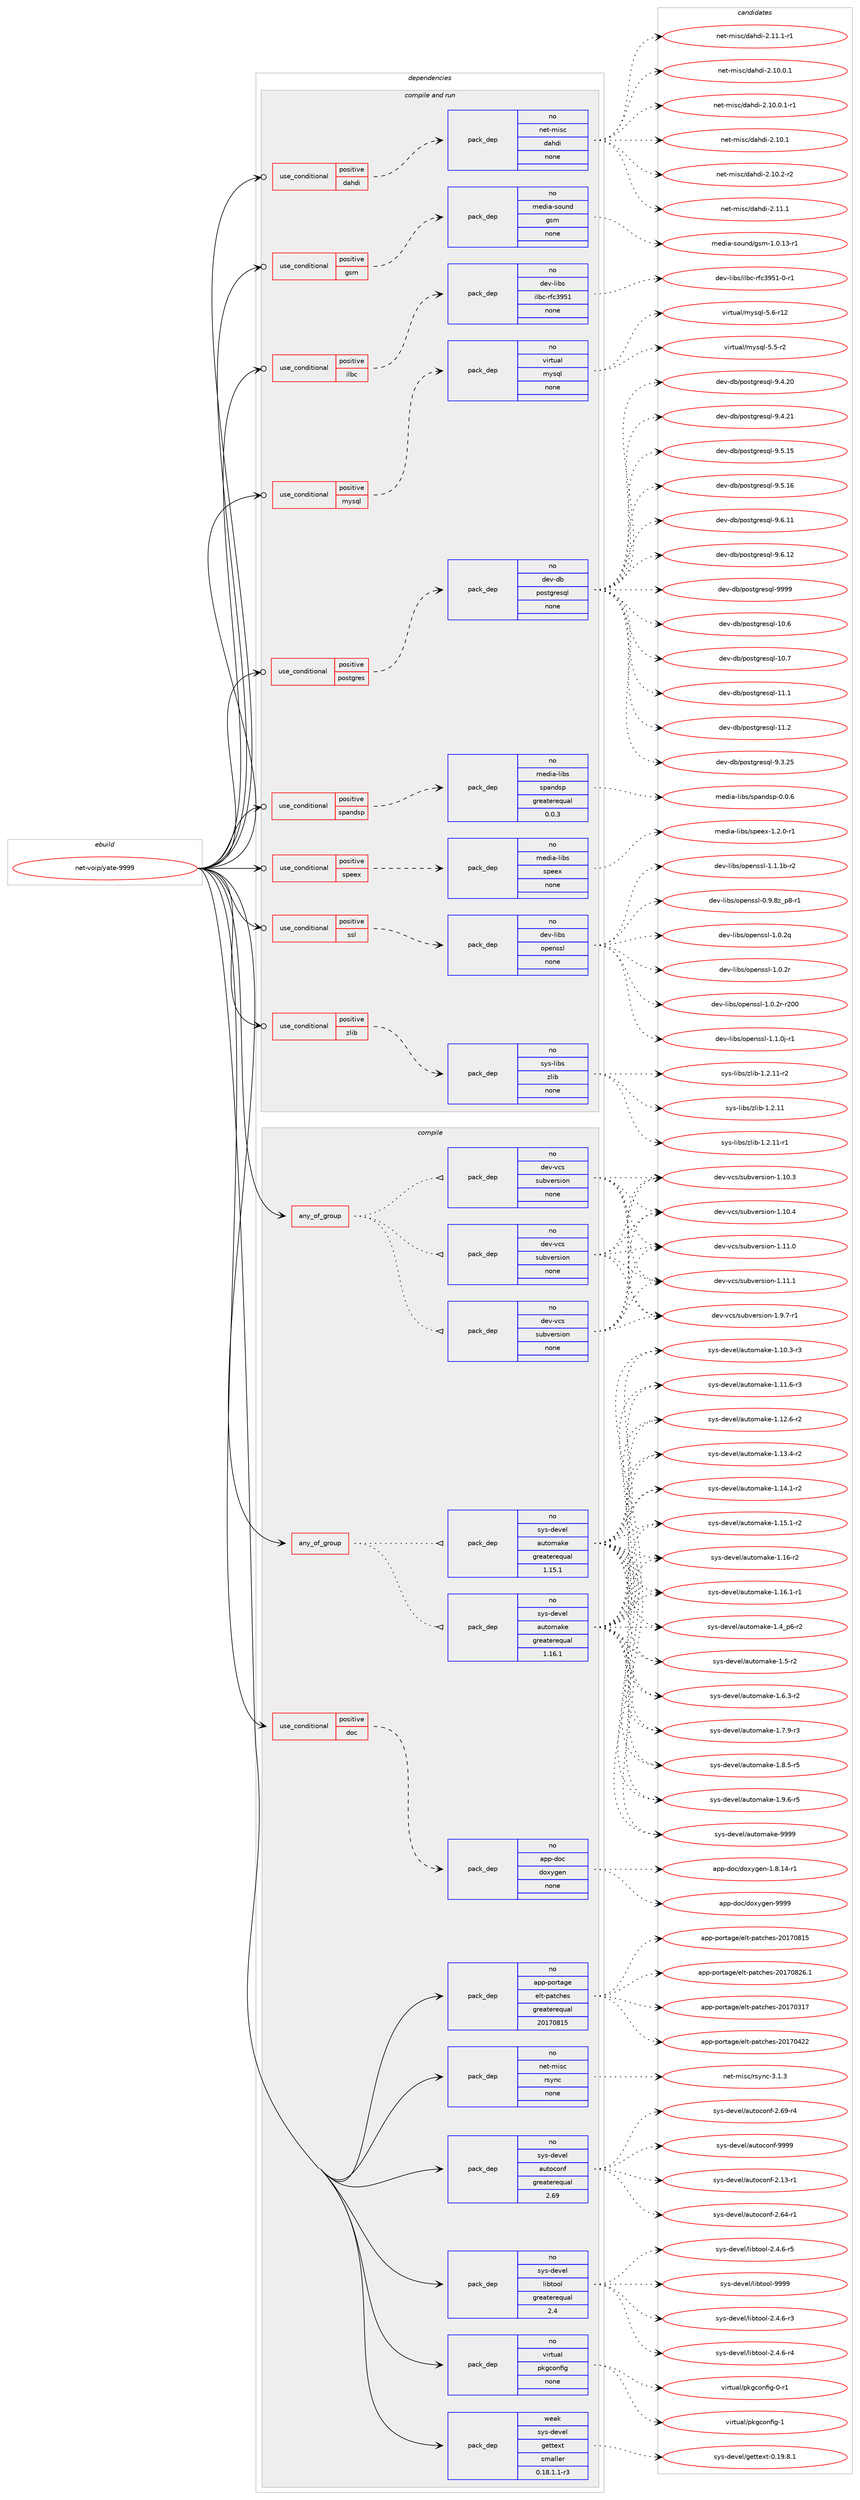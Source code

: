digraph prolog {

# *************
# Graph options
# *************

newrank=true;
concentrate=true;
compound=true;
graph [rankdir=LR,fontname=Helvetica,fontsize=10,ranksep=1.5];#, ranksep=2.5, nodesep=0.2];
edge  [arrowhead=vee];
node  [fontname=Helvetica,fontsize=10];

# **********
# The ebuild
# **********

subgraph cluster_leftcol {
color=gray;
rank=same;
label=<<i>ebuild</i>>;
id [label="net-voip/yate-9999", color=red, width=4, href="../net-voip/yate-9999.svg"];
}

# ****************
# The dependencies
# ****************

subgraph cluster_midcol {
color=gray;
label=<<i>dependencies</i>>;
subgraph cluster_compile {
fillcolor="#eeeeee";
style=filled;
label=<<i>compile</i>>;
subgraph any26627 {
dependency1678339 [label=<<TABLE BORDER="0" CELLBORDER="1" CELLSPACING="0" CELLPADDING="4"><TR><TD CELLPADDING="10">any_of_group</TD></TR></TABLE>>, shape=none, color=red];subgraph pack1200163 {
dependency1678340 [label=<<TABLE BORDER="0" CELLBORDER="1" CELLSPACING="0" CELLPADDING="4" WIDTH="220"><TR><TD ROWSPAN="6" CELLPADDING="30">pack_dep</TD></TR><TR><TD WIDTH="110">no</TD></TR><TR><TD>dev-vcs</TD></TR><TR><TD>subversion</TD></TR><TR><TD>none</TD></TR><TR><TD></TD></TR></TABLE>>, shape=none, color=blue];
}
dependency1678339:e -> dependency1678340:w [weight=20,style="dotted",arrowhead="oinv"];
subgraph pack1200164 {
dependency1678341 [label=<<TABLE BORDER="0" CELLBORDER="1" CELLSPACING="0" CELLPADDING="4" WIDTH="220"><TR><TD ROWSPAN="6" CELLPADDING="30">pack_dep</TD></TR><TR><TD WIDTH="110">no</TD></TR><TR><TD>dev-vcs</TD></TR><TR><TD>subversion</TD></TR><TR><TD>none</TD></TR><TR><TD></TD></TR></TABLE>>, shape=none, color=blue];
}
dependency1678339:e -> dependency1678341:w [weight=20,style="dotted",arrowhead="oinv"];
subgraph pack1200165 {
dependency1678342 [label=<<TABLE BORDER="0" CELLBORDER="1" CELLSPACING="0" CELLPADDING="4" WIDTH="220"><TR><TD ROWSPAN="6" CELLPADDING="30">pack_dep</TD></TR><TR><TD WIDTH="110">no</TD></TR><TR><TD>dev-vcs</TD></TR><TR><TD>subversion</TD></TR><TR><TD>none</TD></TR><TR><TD></TD></TR></TABLE>>, shape=none, color=blue];
}
dependency1678339:e -> dependency1678342:w [weight=20,style="dotted",arrowhead="oinv"];
}
id:e -> dependency1678339:w [weight=20,style="solid",arrowhead="vee"];
subgraph any26628 {
dependency1678343 [label=<<TABLE BORDER="0" CELLBORDER="1" CELLSPACING="0" CELLPADDING="4"><TR><TD CELLPADDING="10">any_of_group</TD></TR></TABLE>>, shape=none, color=red];subgraph pack1200166 {
dependency1678344 [label=<<TABLE BORDER="0" CELLBORDER="1" CELLSPACING="0" CELLPADDING="4" WIDTH="220"><TR><TD ROWSPAN="6" CELLPADDING="30">pack_dep</TD></TR><TR><TD WIDTH="110">no</TD></TR><TR><TD>sys-devel</TD></TR><TR><TD>automake</TD></TR><TR><TD>greaterequal</TD></TR><TR><TD>1.16.1</TD></TR></TABLE>>, shape=none, color=blue];
}
dependency1678343:e -> dependency1678344:w [weight=20,style="dotted",arrowhead="oinv"];
subgraph pack1200167 {
dependency1678345 [label=<<TABLE BORDER="0" CELLBORDER="1" CELLSPACING="0" CELLPADDING="4" WIDTH="220"><TR><TD ROWSPAN="6" CELLPADDING="30">pack_dep</TD></TR><TR><TD WIDTH="110">no</TD></TR><TR><TD>sys-devel</TD></TR><TR><TD>automake</TD></TR><TR><TD>greaterequal</TD></TR><TR><TD>1.15.1</TD></TR></TABLE>>, shape=none, color=blue];
}
dependency1678343:e -> dependency1678345:w [weight=20,style="dotted",arrowhead="oinv"];
}
id:e -> dependency1678343:w [weight=20,style="solid",arrowhead="vee"];
subgraph cond450710 {
dependency1678346 [label=<<TABLE BORDER="0" CELLBORDER="1" CELLSPACING="0" CELLPADDING="4"><TR><TD ROWSPAN="3" CELLPADDING="10">use_conditional</TD></TR><TR><TD>positive</TD></TR><TR><TD>doc</TD></TR></TABLE>>, shape=none, color=red];
subgraph pack1200168 {
dependency1678347 [label=<<TABLE BORDER="0" CELLBORDER="1" CELLSPACING="0" CELLPADDING="4" WIDTH="220"><TR><TD ROWSPAN="6" CELLPADDING="30">pack_dep</TD></TR><TR><TD WIDTH="110">no</TD></TR><TR><TD>app-doc</TD></TR><TR><TD>doxygen</TD></TR><TR><TD>none</TD></TR><TR><TD></TD></TR></TABLE>>, shape=none, color=blue];
}
dependency1678346:e -> dependency1678347:w [weight=20,style="dashed",arrowhead="vee"];
}
id:e -> dependency1678346:w [weight=20,style="solid",arrowhead="vee"];
subgraph pack1200169 {
dependency1678348 [label=<<TABLE BORDER="0" CELLBORDER="1" CELLSPACING="0" CELLPADDING="4" WIDTH="220"><TR><TD ROWSPAN="6" CELLPADDING="30">pack_dep</TD></TR><TR><TD WIDTH="110">no</TD></TR><TR><TD>app-portage</TD></TR><TR><TD>elt-patches</TD></TR><TR><TD>greaterequal</TD></TR><TR><TD>20170815</TD></TR></TABLE>>, shape=none, color=blue];
}
id:e -> dependency1678348:w [weight=20,style="solid",arrowhead="vee"];
subgraph pack1200170 {
dependency1678349 [label=<<TABLE BORDER="0" CELLBORDER="1" CELLSPACING="0" CELLPADDING="4" WIDTH="220"><TR><TD ROWSPAN="6" CELLPADDING="30">pack_dep</TD></TR><TR><TD WIDTH="110">no</TD></TR><TR><TD>net-misc</TD></TR><TR><TD>rsync</TD></TR><TR><TD>none</TD></TR><TR><TD></TD></TR></TABLE>>, shape=none, color=blue];
}
id:e -> dependency1678349:w [weight=20,style="solid",arrowhead="vee"];
subgraph pack1200171 {
dependency1678350 [label=<<TABLE BORDER="0" CELLBORDER="1" CELLSPACING="0" CELLPADDING="4" WIDTH="220"><TR><TD ROWSPAN="6" CELLPADDING="30">pack_dep</TD></TR><TR><TD WIDTH="110">no</TD></TR><TR><TD>sys-devel</TD></TR><TR><TD>autoconf</TD></TR><TR><TD>greaterequal</TD></TR><TR><TD>2.69</TD></TR></TABLE>>, shape=none, color=blue];
}
id:e -> dependency1678350:w [weight=20,style="solid",arrowhead="vee"];
subgraph pack1200172 {
dependency1678351 [label=<<TABLE BORDER="0" CELLBORDER="1" CELLSPACING="0" CELLPADDING="4" WIDTH="220"><TR><TD ROWSPAN="6" CELLPADDING="30">pack_dep</TD></TR><TR><TD WIDTH="110">no</TD></TR><TR><TD>sys-devel</TD></TR><TR><TD>libtool</TD></TR><TR><TD>greaterequal</TD></TR><TR><TD>2.4</TD></TR></TABLE>>, shape=none, color=blue];
}
id:e -> dependency1678351:w [weight=20,style="solid",arrowhead="vee"];
subgraph pack1200173 {
dependency1678352 [label=<<TABLE BORDER="0" CELLBORDER="1" CELLSPACING="0" CELLPADDING="4" WIDTH="220"><TR><TD ROWSPAN="6" CELLPADDING="30">pack_dep</TD></TR><TR><TD WIDTH="110">no</TD></TR><TR><TD>virtual</TD></TR><TR><TD>pkgconfig</TD></TR><TR><TD>none</TD></TR><TR><TD></TD></TR></TABLE>>, shape=none, color=blue];
}
id:e -> dependency1678352:w [weight=20,style="solid",arrowhead="vee"];
subgraph pack1200174 {
dependency1678353 [label=<<TABLE BORDER="0" CELLBORDER="1" CELLSPACING="0" CELLPADDING="4" WIDTH="220"><TR><TD ROWSPAN="6" CELLPADDING="30">pack_dep</TD></TR><TR><TD WIDTH="110">weak</TD></TR><TR><TD>sys-devel</TD></TR><TR><TD>gettext</TD></TR><TR><TD>smaller</TD></TR><TR><TD>0.18.1.1-r3</TD></TR></TABLE>>, shape=none, color=blue];
}
id:e -> dependency1678353:w [weight=20,style="solid",arrowhead="vee"];
}
subgraph cluster_compileandrun {
fillcolor="#eeeeee";
style=filled;
label=<<i>compile and run</i>>;
subgraph cond450711 {
dependency1678354 [label=<<TABLE BORDER="0" CELLBORDER="1" CELLSPACING="0" CELLPADDING="4"><TR><TD ROWSPAN="3" CELLPADDING="10">use_conditional</TD></TR><TR><TD>positive</TD></TR><TR><TD>dahdi</TD></TR></TABLE>>, shape=none, color=red];
subgraph pack1200175 {
dependency1678355 [label=<<TABLE BORDER="0" CELLBORDER="1" CELLSPACING="0" CELLPADDING="4" WIDTH="220"><TR><TD ROWSPAN="6" CELLPADDING="30">pack_dep</TD></TR><TR><TD WIDTH="110">no</TD></TR><TR><TD>net-misc</TD></TR><TR><TD>dahdi</TD></TR><TR><TD>none</TD></TR><TR><TD></TD></TR></TABLE>>, shape=none, color=blue];
}
dependency1678354:e -> dependency1678355:w [weight=20,style="dashed",arrowhead="vee"];
}
id:e -> dependency1678354:w [weight=20,style="solid",arrowhead="odotvee"];
subgraph cond450712 {
dependency1678356 [label=<<TABLE BORDER="0" CELLBORDER="1" CELLSPACING="0" CELLPADDING="4"><TR><TD ROWSPAN="3" CELLPADDING="10">use_conditional</TD></TR><TR><TD>positive</TD></TR><TR><TD>gsm</TD></TR></TABLE>>, shape=none, color=red];
subgraph pack1200176 {
dependency1678357 [label=<<TABLE BORDER="0" CELLBORDER="1" CELLSPACING="0" CELLPADDING="4" WIDTH="220"><TR><TD ROWSPAN="6" CELLPADDING="30">pack_dep</TD></TR><TR><TD WIDTH="110">no</TD></TR><TR><TD>media-sound</TD></TR><TR><TD>gsm</TD></TR><TR><TD>none</TD></TR><TR><TD></TD></TR></TABLE>>, shape=none, color=blue];
}
dependency1678356:e -> dependency1678357:w [weight=20,style="dashed",arrowhead="vee"];
}
id:e -> dependency1678356:w [weight=20,style="solid",arrowhead="odotvee"];
subgraph cond450713 {
dependency1678358 [label=<<TABLE BORDER="0" CELLBORDER="1" CELLSPACING="0" CELLPADDING="4"><TR><TD ROWSPAN="3" CELLPADDING="10">use_conditional</TD></TR><TR><TD>positive</TD></TR><TR><TD>ilbc</TD></TR></TABLE>>, shape=none, color=red];
subgraph pack1200177 {
dependency1678359 [label=<<TABLE BORDER="0" CELLBORDER="1" CELLSPACING="0" CELLPADDING="4" WIDTH="220"><TR><TD ROWSPAN="6" CELLPADDING="30">pack_dep</TD></TR><TR><TD WIDTH="110">no</TD></TR><TR><TD>dev-libs</TD></TR><TR><TD>ilbc-rfc3951</TD></TR><TR><TD>none</TD></TR><TR><TD></TD></TR></TABLE>>, shape=none, color=blue];
}
dependency1678358:e -> dependency1678359:w [weight=20,style="dashed",arrowhead="vee"];
}
id:e -> dependency1678358:w [weight=20,style="solid",arrowhead="odotvee"];
subgraph cond450714 {
dependency1678360 [label=<<TABLE BORDER="0" CELLBORDER="1" CELLSPACING="0" CELLPADDING="4"><TR><TD ROWSPAN="3" CELLPADDING="10">use_conditional</TD></TR><TR><TD>positive</TD></TR><TR><TD>mysql</TD></TR></TABLE>>, shape=none, color=red];
subgraph pack1200178 {
dependency1678361 [label=<<TABLE BORDER="0" CELLBORDER="1" CELLSPACING="0" CELLPADDING="4" WIDTH="220"><TR><TD ROWSPAN="6" CELLPADDING="30">pack_dep</TD></TR><TR><TD WIDTH="110">no</TD></TR><TR><TD>virtual</TD></TR><TR><TD>mysql</TD></TR><TR><TD>none</TD></TR><TR><TD></TD></TR></TABLE>>, shape=none, color=blue];
}
dependency1678360:e -> dependency1678361:w [weight=20,style="dashed",arrowhead="vee"];
}
id:e -> dependency1678360:w [weight=20,style="solid",arrowhead="odotvee"];
subgraph cond450715 {
dependency1678362 [label=<<TABLE BORDER="0" CELLBORDER="1" CELLSPACING="0" CELLPADDING="4"><TR><TD ROWSPAN="3" CELLPADDING="10">use_conditional</TD></TR><TR><TD>positive</TD></TR><TR><TD>postgres</TD></TR></TABLE>>, shape=none, color=red];
subgraph pack1200179 {
dependency1678363 [label=<<TABLE BORDER="0" CELLBORDER="1" CELLSPACING="0" CELLPADDING="4" WIDTH="220"><TR><TD ROWSPAN="6" CELLPADDING="30">pack_dep</TD></TR><TR><TD WIDTH="110">no</TD></TR><TR><TD>dev-db</TD></TR><TR><TD>postgresql</TD></TR><TR><TD>none</TD></TR><TR><TD></TD></TR></TABLE>>, shape=none, color=blue];
}
dependency1678362:e -> dependency1678363:w [weight=20,style="dashed",arrowhead="vee"];
}
id:e -> dependency1678362:w [weight=20,style="solid",arrowhead="odotvee"];
subgraph cond450716 {
dependency1678364 [label=<<TABLE BORDER="0" CELLBORDER="1" CELLSPACING="0" CELLPADDING="4"><TR><TD ROWSPAN="3" CELLPADDING="10">use_conditional</TD></TR><TR><TD>positive</TD></TR><TR><TD>spandsp</TD></TR></TABLE>>, shape=none, color=red];
subgraph pack1200180 {
dependency1678365 [label=<<TABLE BORDER="0" CELLBORDER="1" CELLSPACING="0" CELLPADDING="4" WIDTH="220"><TR><TD ROWSPAN="6" CELLPADDING="30">pack_dep</TD></TR><TR><TD WIDTH="110">no</TD></TR><TR><TD>media-libs</TD></TR><TR><TD>spandsp</TD></TR><TR><TD>greaterequal</TD></TR><TR><TD>0.0.3</TD></TR></TABLE>>, shape=none, color=blue];
}
dependency1678364:e -> dependency1678365:w [weight=20,style="dashed",arrowhead="vee"];
}
id:e -> dependency1678364:w [weight=20,style="solid",arrowhead="odotvee"];
subgraph cond450717 {
dependency1678366 [label=<<TABLE BORDER="0" CELLBORDER="1" CELLSPACING="0" CELLPADDING="4"><TR><TD ROWSPAN="3" CELLPADDING="10">use_conditional</TD></TR><TR><TD>positive</TD></TR><TR><TD>speex</TD></TR></TABLE>>, shape=none, color=red];
subgraph pack1200181 {
dependency1678367 [label=<<TABLE BORDER="0" CELLBORDER="1" CELLSPACING="0" CELLPADDING="4" WIDTH="220"><TR><TD ROWSPAN="6" CELLPADDING="30">pack_dep</TD></TR><TR><TD WIDTH="110">no</TD></TR><TR><TD>media-libs</TD></TR><TR><TD>speex</TD></TR><TR><TD>none</TD></TR><TR><TD></TD></TR></TABLE>>, shape=none, color=blue];
}
dependency1678366:e -> dependency1678367:w [weight=20,style="dashed",arrowhead="vee"];
}
id:e -> dependency1678366:w [weight=20,style="solid",arrowhead="odotvee"];
subgraph cond450718 {
dependency1678368 [label=<<TABLE BORDER="0" CELLBORDER="1" CELLSPACING="0" CELLPADDING="4"><TR><TD ROWSPAN="3" CELLPADDING="10">use_conditional</TD></TR><TR><TD>positive</TD></TR><TR><TD>ssl</TD></TR></TABLE>>, shape=none, color=red];
subgraph pack1200182 {
dependency1678369 [label=<<TABLE BORDER="0" CELLBORDER="1" CELLSPACING="0" CELLPADDING="4" WIDTH="220"><TR><TD ROWSPAN="6" CELLPADDING="30">pack_dep</TD></TR><TR><TD WIDTH="110">no</TD></TR><TR><TD>dev-libs</TD></TR><TR><TD>openssl</TD></TR><TR><TD>none</TD></TR><TR><TD></TD></TR></TABLE>>, shape=none, color=blue];
}
dependency1678368:e -> dependency1678369:w [weight=20,style="dashed",arrowhead="vee"];
}
id:e -> dependency1678368:w [weight=20,style="solid",arrowhead="odotvee"];
subgraph cond450719 {
dependency1678370 [label=<<TABLE BORDER="0" CELLBORDER="1" CELLSPACING="0" CELLPADDING="4"><TR><TD ROWSPAN="3" CELLPADDING="10">use_conditional</TD></TR><TR><TD>positive</TD></TR><TR><TD>zlib</TD></TR></TABLE>>, shape=none, color=red];
subgraph pack1200183 {
dependency1678371 [label=<<TABLE BORDER="0" CELLBORDER="1" CELLSPACING="0" CELLPADDING="4" WIDTH="220"><TR><TD ROWSPAN="6" CELLPADDING="30">pack_dep</TD></TR><TR><TD WIDTH="110">no</TD></TR><TR><TD>sys-libs</TD></TR><TR><TD>zlib</TD></TR><TR><TD>none</TD></TR><TR><TD></TD></TR></TABLE>>, shape=none, color=blue];
}
dependency1678370:e -> dependency1678371:w [weight=20,style="dashed",arrowhead="vee"];
}
id:e -> dependency1678370:w [weight=20,style="solid",arrowhead="odotvee"];
}
subgraph cluster_run {
fillcolor="#eeeeee";
style=filled;
label=<<i>run</i>>;
}
}

# **************
# The candidates
# **************

subgraph cluster_choices {
rank=same;
color=gray;
label=<<i>candidates</i>>;

subgraph choice1200163 {
color=black;
nodesep=1;
choice1001011184511899115471151179811810111411510511111045494649484651 [label="dev-vcs/subversion-1.10.3", color=red, width=4,href="../dev-vcs/subversion-1.10.3.svg"];
choice1001011184511899115471151179811810111411510511111045494649484652 [label="dev-vcs/subversion-1.10.4", color=red, width=4,href="../dev-vcs/subversion-1.10.4.svg"];
choice1001011184511899115471151179811810111411510511111045494649494648 [label="dev-vcs/subversion-1.11.0", color=red, width=4,href="../dev-vcs/subversion-1.11.0.svg"];
choice1001011184511899115471151179811810111411510511111045494649494649 [label="dev-vcs/subversion-1.11.1", color=red, width=4,href="../dev-vcs/subversion-1.11.1.svg"];
choice100101118451189911547115117981181011141151051111104549465746554511449 [label="dev-vcs/subversion-1.9.7-r1", color=red, width=4,href="../dev-vcs/subversion-1.9.7-r1.svg"];
dependency1678340:e -> choice1001011184511899115471151179811810111411510511111045494649484651:w [style=dotted,weight="100"];
dependency1678340:e -> choice1001011184511899115471151179811810111411510511111045494649484652:w [style=dotted,weight="100"];
dependency1678340:e -> choice1001011184511899115471151179811810111411510511111045494649494648:w [style=dotted,weight="100"];
dependency1678340:e -> choice1001011184511899115471151179811810111411510511111045494649494649:w [style=dotted,weight="100"];
dependency1678340:e -> choice100101118451189911547115117981181011141151051111104549465746554511449:w [style=dotted,weight="100"];
}
subgraph choice1200164 {
color=black;
nodesep=1;
choice1001011184511899115471151179811810111411510511111045494649484651 [label="dev-vcs/subversion-1.10.3", color=red, width=4,href="../dev-vcs/subversion-1.10.3.svg"];
choice1001011184511899115471151179811810111411510511111045494649484652 [label="dev-vcs/subversion-1.10.4", color=red, width=4,href="../dev-vcs/subversion-1.10.4.svg"];
choice1001011184511899115471151179811810111411510511111045494649494648 [label="dev-vcs/subversion-1.11.0", color=red, width=4,href="../dev-vcs/subversion-1.11.0.svg"];
choice1001011184511899115471151179811810111411510511111045494649494649 [label="dev-vcs/subversion-1.11.1", color=red, width=4,href="../dev-vcs/subversion-1.11.1.svg"];
choice100101118451189911547115117981181011141151051111104549465746554511449 [label="dev-vcs/subversion-1.9.7-r1", color=red, width=4,href="../dev-vcs/subversion-1.9.7-r1.svg"];
dependency1678341:e -> choice1001011184511899115471151179811810111411510511111045494649484651:w [style=dotted,weight="100"];
dependency1678341:e -> choice1001011184511899115471151179811810111411510511111045494649484652:w [style=dotted,weight="100"];
dependency1678341:e -> choice1001011184511899115471151179811810111411510511111045494649494648:w [style=dotted,weight="100"];
dependency1678341:e -> choice1001011184511899115471151179811810111411510511111045494649494649:w [style=dotted,weight="100"];
dependency1678341:e -> choice100101118451189911547115117981181011141151051111104549465746554511449:w [style=dotted,weight="100"];
}
subgraph choice1200165 {
color=black;
nodesep=1;
choice1001011184511899115471151179811810111411510511111045494649484651 [label="dev-vcs/subversion-1.10.3", color=red, width=4,href="../dev-vcs/subversion-1.10.3.svg"];
choice1001011184511899115471151179811810111411510511111045494649484652 [label="dev-vcs/subversion-1.10.4", color=red, width=4,href="../dev-vcs/subversion-1.10.4.svg"];
choice1001011184511899115471151179811810111411510511111045494649494648 [label="dev-vcs/subversion-1.11.0", color=red, width=4,href="../dev-vcs/subversion-1.11.0.svg"];
choice1001011184511899115471151179811810111411510511111045494649494649 [label="dev-vcs/subversion-1.11.1", color=red, width=4,href="../dev-vcs/subversion-1.11.1.svg"];
choice100101118451189911547115117981181011141151051111104549465746554511449 [label="dev-vcs/subversion-1.9.7-r1", color=red, width=4,href="../dev-vcs/subversion-1.9.7-r1.svg"];
dependency1678342:e -> choice1001011184511899115471151179811810111411510511111045494649484651:w [style=dotted,weight="100"];
dependency1678342:e -> choice1001011184511899115471151179811810111411510511111045494649484652:w [style=dotted,weight="100"];
dependency1678342:e -> choice1001011184511899115471151179811810111411510511111045494649494648:w [style=dotted,weight="100"];
dependency1678342:e -> choice1001011184511899115471151179811810111411510511111045494649494649:w [style=dotted,weight="100"];
dependency1678342:e -> choice100101118451189911547115117981181011141151051111104549465746554511449:w [style=dotted,weight="100"];
}
subgraph choice1200166 {
color=black;
nodesep=1;
choice11512111545100101118101108479711711611110997107101454946494846514511451 [label="sys-devel/automake-1.10.3-r3", color=red, width=4,href="../sys-devel/automake-1.10.3-r3.svg"];
choice11512111545100101118101108479711711611110997107101454946494946544511451 [label="sys-devel/automake-1.11.6-r3", color=red, width=4,href="../sys-devel/automake-1.11.6-r3.svg"];
choice11512111545100101118101108479711711611110997107101454946495046544511450 [label="sys-devel/automake-1.12.6-r2", color=red, width=4,href="../sys-devel/automake-1.12.6-r2.svg"];
choice11512111545100101118101108479711711611110997107101454946495146524511450 [label="sys-devel/automake-1.13.4-r2", color=red, width=4,href="../sys-devel/automake-1.13.4-r2.svg"];
choice11512111545100101118101108479711711611110997107101454946495246494511450 [label="sys-devel/automake-1.14.1-r2", color=red, width=4,href="../sys-devel/automake-1.14.1-r2.svg"];
choice11512111545100101118101108479711711611110997107101454946495346494511450 [label="sys-devel/automake-1.15.1-r2", color=red, width=4,href="../sys-devel/automake-1.15.1-r2.svg"];
choice1151211154510010111810110847971171161111099710710145494649544511450 [label="sys-devel/automake-1.16-r2", color=red, width=4,href="../sys-devel/automake-1.16-r2.svg"];
choice11512111545100101118101108479711711611110997107101454946495446494511449 [label="sys-devel/automake-1.16.1-r1", color=red, width=4,href="../sys-devel/automake-1.16.1-r1.svg"];
choice115121115451001011181011084797117116111109971071014549465295112544511450 [label="sys-devel/automake-1.4_p6-r2", color=red, width=4,href="../sys-devel/automake-1.4_p6-r2.svg"];
choice11512111545100101118101108479711711611110997107101454946534511450 [label="sys-devel/automake-1.5-r2", color=red, width=4,href="../sys-devel/automake-1.5-r2.svg"];
choice115121115451001011181011084797117116111109971071014549465446514511450 [label="sys-devel/automake-1.6.3-r2", color=red, width=4,href="../sys-devel/automake-1.6.3-r2.svg"];
choice115121115451001011181011084797117116111109971071014549465546574511451 [label="sys-devel/automake-1.7.9-r3", color=red, width=4,href="../sys-devel/automake-1.7.9-r3.svg"];
choice115121115451001011181011084797117116111109971071014549465646534511453 [label="sys-devel/automake-1.8.5-r5", color=red, width=4,href="../sys-devel/automake-1.8.5-r5.svg"];
choice115121115451001011181011084797117116111109971071014549465746544511453 [label="sys-devel/automake-1.9.6-r5", color=red, width=4,href="../sys-devel/automake-1.9.6-r5.svg"];
choice115121115451001011181011084797117116111109971071014557575757 [label="sys-devel/automake-9999", color=red, width=4,href="../sys-devel/automake-9999.svg"];
dependency1678344:e -> choice11512111545100101118101108479711711611110997107101454946494846514511451:w [style=dotted,weight="100"];
dependency1678344:e -> choice11512111545100101118101108479711711611110997107101454946494946544511451:w [style=dotted,weight="100"];
dependency1678344:e -> choice11512111545100101118101108479711711611110997107101454946495046544511450:w [style=dotted,weight="100"];
dependency1678344:e -> choice11512111545100101118101108479711711611110997107101454946495146524511450:w [style=dotted,weight="100"];
dependency1678344:e -> choice11512111545100101118101108479711711611110997107101454946495246494511450:w [style=dotted,weight="100"];
dependency1678344:e -> choice11512111545100101118101108479711711611110997107101454946495346494511450:w [style=dotted,weight="100"];
dependency1678344:e -> choice1151211154510010111810110847971171161111099710710145494649544511450:w [style=dotted,weight="100"];
dependency1678344:e -> choice11512111545100101118101108479711711611110997107101454946495446494511449:w [style=dotted,weight="100"];
dependency1678344:e -> choice115121115451001011181011084797117116111109971071014549465295112544511450:w [style=dotted,weight="100"];
dependency1678344:e -> choice11512111545100101118101108479711711611110997107101454946534511450:w [style=dotted,weight="100"];
dependency1678344:e -> choice115121115451001011181011084797117116111109971071014549465446514511450:w [style=dotted,weight="100"];
dependency1678344:e -> choice115121115451001011181011084797117116111109971071014549465546574511451:w [style=dotted,weight="100"];
dependency1678344:e -> choice115121115451001011181011084797117116111109971071014549465646534511453:w [style=dotted,weight="100"];
dependency1678344:e -> choice115121115451001011181011084797117116111109971071014549465746544511453:w [style=dotted,weight="100"];
dependency1678344:e -> choice115121115451001011181011084797117116111109971071014557575757:w [style=dotted,weight="100"];
}
subgraph choice1200167 {
color=black;
nodesep=1;
choice11512111545100101118101108479711711611110997107101454946494846514511451 [label="sys-devel/automake-1.10.3-r3", color=red, width=4,href="../sys-devel/automake-1.10.3-r3.svg"];
choice11512111545100101118101108479711711611110997107101454946494946544511451 [label="sys-devel/automake-1.11.6-r3", color=red, width=4,href="../sys-devel/automake-1.11.6-r3.svg"];
choice11512111545100101118101108479711711611110997107101454946495046544511450 [label="sys-devel/automake-1.12.6-r2", color=red, width=4,href="../sys-devel/automake-1.12.6-r2.svg"];
choice11512111545100101118101108479711711611110997107101454946495146524511450 [label="sys-devel/automake-1.13.4-r2", color=red, width=4,href="../sys-devel/automake-1.13.4-r2.svg"];
choice11512111545100101118101108479711711611110997107101454946495246494511450 [label="sys-devel/automake-1.14.1-r2", color=red, width=4,href="../sys-devel/automake-1.14.1-r2.svg"];
choice11512111545100101118101108479711711611110997107101454946495346494511450 [label="sys-devel/automake-1.15.1-r2", color=red, width=4,href="../sys-devel/automake-1.15.1-r2.svg"];
choice1151211154510010111810110847971171161111099710710145494649544511450 [label="sys-devel/automake-1.16-r2", color=red, width=4,href="../sys-devel/automake-1.16-r2.svg"];
choice11512111545100101118101108479711711611110997107101454946495446494511449 [label="sys-devel/automake-1.16.1-r1", color=red, width=4,href="../sys-devel/automake-1.16.1-r1.svg"];
choice115121115451001011181011084797117116111109971071014549465295112544511450 [label="sys-devel/automake-1.4_p6-r2", color=red, width=4,href="../sys-devel/automake-1.4_p6-r2.svg"];
choice11512111545100101118101108479711711611110997107101454946534511450 [label="sys-devel/automake-1.5-r2", color=red, width=4,href="../sys-devel/automake-1.5-r2.svg"];
choice115121115451001011181011084797117116111109971071014549465446514511450 [label="sys-devel/automake-1.6.3-r2", color=red, width=4,href="../sys-devel/automake-1.6.3-r2.svg"];
choice115121115451001011181011084797117116111109971071014549465546574511451 [label="sys-devel/automake-1.7.9-r3", color=red, width=4,href="../sys-devel/automake-1.7.9-r3.svg"];
choice115121115451001011181011084797117116111109971071014549465646534511453 [label="sys-devel/automake-1.8.5-r5", color=red, width=4,href="../sys-devel/automake-1.8.5-r5.svg"];
choice115121115451001011181011084797117116111109971071014549465746544511453 [label="sys-devel/automake-1.9.6-r5", color=red, width=4,href="../sys-devel/automake-1.9.6-r5.svg"];
choice115121115451001011181011084797117116111109971071014557575757 [label="sys-devel/automake-9999", color=red, width=4,href="../sys-devel/automake-9999.svg"];
dependency1678345:e -> choice11512111545100101118101108479711711611110997107101454946494846514511451:w [style=dotted,weight="100"];
dependency1678345:e -> choice11512111545100101118101108479711711611110997107101454946494946544511451:w [style=dotted,weight="100"];
dependency1678345:e -> choice11512111545100101118101108479711711611110997107101454946495046544511450:w [style=dotted,weight="100"];
dependency1678345:e -> choice11512111545100101118101108479711711611110997107101454946495146524511450:w [style=dotted,weight="100"];
dependency1678345:e -> choice11512111545100101118101108479711711611110997107101454946495246494511450:w [style=dotted,weight="100"];
dependency1678345:e -> choice11512111545100101118101108479711711611110997107101454946495346494511450:w [style=dotted,weight="100"];
dependency1678345:e -> choice1151211154510010111810110847971171161111099710710145494649544511450:w [style=dotted,weight="100"];
dependency1678345:e -> choice11512111545100101118101108479711711611110997107101454946495446494511449:w [style=dotted,weight="100"];
dependency1678345:e -> choice115121115451001011181011084797117116111109971071014549465295112544511450:w [style=dotted,weight="100"];
dependency1678345:e -> choice11512111545100101118101108479711711611110997107101454946534511450:w [style=dotted,weight="100"];
dependency1678345:e -> choice115121115451001011181011084797117116111109971071014549465446514511450:w [style=dotted,weight="100"];
dependency1678345:e -> choice115121115451001011181011084797117116111109971071014549465546574511451:w [style=dotted,weight="100"];
dependency1678345:e -> choice115121115451001011181011084797117116111109971071014549465646534511453:w [style=dotted,weight="100"];
dependency1678345:e -> choice115121115451001011181011084797117116111109971071014549465746544511453:w [style=dotted,weight="100"];
dependency1678345:e -> choice115121115451001011181011084797117116111109971071014557575757:w [style=dotted,weight="100"];
}
subgraph choice1200168 {
color=black;
nodesep=1;
choice97112112451001119947100111120121103101110454946564649524511449 [label="app-doc/doxygen-1.8.14-r1", color=red, width=4,href="../app-doc/doxygen-1.8.14-r1.svg"];
choice971121124510011199471001111201211031011104557575757 [label="app-doc/doxygen-9999", color=red, width=4,href="../app-doc/doxygen-9999.svg"];
dependency1678347:e -> choice97112112451001119947100111120121103101110454946564649524511449:w [style=dotted,weight="100"];
dependency1678347:e -> choice971121124510011199471001111201211031011104557575757:w [style=dotted,weight="100"];
}
subgraph choice1200169 {
color=black;
nodesep=1;
choice97112112451121111141169710310147101108116451129711699104101115455048495548514955 [label="app-portage/elt-patches-20170317", color=red, width=4,href="../app-portage/elt-patches-20170317.svg"];
choice97112112451121111141169710310147101108116451129711699104101115455048495548525050 [label="app-portage/elt-patches-20170422", color=red, width=4,href="../app-portage/elt-patches-20170422.svg"];
choice97112112451121111141169710310147101108116451129711699104101115455048495548564953 [label="app-portage/elt-patches-20170815", color=red, width=4,href="../app-portage/elt-patches-20170815.svg"];
choice971121124511211111411697103101471011081164511297116991041011154550484955485650544649 [label="app-portage/elt-patches-20170826.1", color=red, width=4,href="../app-portage/elt-patches-20170826.1.svg"];
dependency1678348:e -> choice97112112451121111141169710310147101108116451129711699104101115455048495548514955:w [style=dotted,weight="100"];
dependency1678348:e -> choice97112112451121111141169710310147101108116451129711699104101115455048495548525050:w [style=dotted,weight="100"];
dependency1678348:e -> choice97112112451121111141169710310147101108116451129711699104101115455048495548564953:w [style=dotted,weight="100"];
dependency1678348:e -> choice971121124511211111411697103101471011081164511297116991041011154550484955485650544649:w [style=dotted,weight="100"];
}
subgraph choice1200170 {
color=black;
nodesep=1;
choice11010111645109105115994711411512111099455146494651 [label="net-misc/rsync-3.1.3", color=red, width=4,href="../net-misc/rsync-3.1.3.svg"];
dependency1678349:e -> choice11010111645109105115994711411512111099455146494651:w [style=dotted,weight="100"];
}
subgraph choice1200171 {
color=black;
nodesep=1;
choice1151211154510010111810110847971171161119911111010245504649514511449 [label="sys-devel/autoconf-2.13-r1", color=red, width=4,href="../sys-devel/autoconf-2.13-r1.svg"];
choice1151211154510010111810110847971171161119911111010245504654524511449 [label="sys-devel/autoconf-2.64-r1", color=red, width=4,href="../sys-devel/autoconf-2.64-r1.svg"];
choice1151211154510010111810110847971171161119911111010245504654574511452 [label="sys-devel/autoconf-2.69-r4", color=red, width=4,href="../sys-devel/autoconf-2.69-r4.svg"];
choice115121115451001011181011084797117116111991111101024557575757 [label="sys-devel/autoconf-9999", color=red, width=4,href="../sys-devel/autoconf-9999.svg"];
dependency1678350:e -> choice1151211154510010111810110847971171161119911111010245504649514511449:w [style=dotted,weight="100"];
dependency1678350:e -> choice1151211154510010111810110847971171161119911111010245504654524511449:w [style=dotted,weight="100"];
dependency1678350:e -> choice1151211154510010111810110847971171161119911111010245504654574511452:w [style=dotted,weight="100"];
dependency1678350:e -> choice115121115451001011181011084797117116111991111101024557575757:w [style=dotted,weight="100"];
}
subgraph choice1200172 {
color=black;
nodesep=1;
choice1151211154510010111810110847108105981161111111084550465246544511451 [label="sys-devel/libtool-2.4.6-r3", color=red, width=4,href="../sys-devel/libtool-2.4.6-r3.svg"];
choice1151211154510010111810110847108105981161111111084550465246544511452 [label="sys-devel/libtool-2.4.6-r4", color=red, width=4,href="../sys-devel/libtool-2.4.6-r4.svg"];
choice1151211154510010111810110847108105981161111111084550465246544511453 [label="sys-devel/libtool-2.4.6-r5", color=red, width=4,href="../sys-devel/libtool-2.4.6-r5.svg"];
choice1151211154510010111810110847108105981161111111084557575757 [label="sys-devel/libtool-9999", color=red, width=4,href="../sys-devel/libtool-9999.svg"];
dependency1678351:e -> choice1151211154510010111810110847108105981161111111084550465246544511451:w [style=dotted,weight="100"];
dependency1678351:e -> choice1151211154510010111810110847108105981161111111084550465246544511452:w [style=dotted,weight="100"];
dependency1678351:e -> choice1151211154510010111810110847108105981161111111084550465246544511453:w [style=dotted,weight="100"];
dependency1678351:e -> choice1151211154510010111810110847108105981161111111084557575757:w [style=dotted,weight="100"];
}
subgraph choice1200173 {
color=black;
nodesep=1;
choice11810511411611797108471121071039911111010210510345484511449 [label="virtual/pkgconfig-0-r1", color=red, width=4,href="../virtual/pkgconfig-0-r1.svg"];
choice1181051141161179710847112107103991111101021051034549 [label="virtual/pkgconfig-1", color=red, width=4,href="../virtual/pkgconfig-1.svg"];
dependency1678352:e -> choice11810511411611797108471121071039911111010210510345484511449:w [style=dotted,weight="100"];
dependency1678352:e -> choice1181051141161179710847112107103991111101021051034549:w [style=dotted,weight="100"];
}
subgraph choice1200174 {
color=black;
nodesep=1;
choice1151211154510010111810110847103101116116101120116454846495746564649 [label="sys-devel/gettext-0.19.8.1", color=red, width=4,href="../sys-devel/gettext-0.19.8.1.svg"];
dependency1678353:e -> choice1151211154510010111810110847103101116116101120116454846495746564649:w [style=dotted,weight="100"];
}
subgraph choice1200175 {
color=black;
nodesep=1;
choice11010111645109105115994710097104100105455046494846484649 [label="net-misc/dahdi-2.10.0.1", color=red, width=4,href="../net-misc/dahdi-2.10.0.1.svg"];
choice110101116451091051159947100971041001054550464948464846494511449 [label="net-misc/dahdi-2.10.0.1-r1", color=red, width=4,href="../net-misc/dahdi-2.10.0.1-r1.svg"];
choice1101011164510910511599471009710410010545504649484649 [label="net-misc/dahdi-2.10.1", color=red, width=4,href="../net-misc/dahdi-2.10.1.svg"];
choice11010111645109105115994710097104100105455046494846504511450 [label="net-misc/dahdi-2.10.2-r2", color=red, width=4,href="../net-misc/dahdi-2.10.2-r2.svg"];
choice1101011164510910511599471009710410010545504649494649 [label="net-misc/dahdi-2.11.1", color=red, width=4,href="../net-misc/dahdi-2.11.1.svg"];
choice11010111645109105115994710097104100105455046494946494511449 [label="net-misc/dahdi-2.11.1-r1", color=red, width=4,href="../net-misc/dahdi-2.11.1-r1.svg"];
dependency1678355:e -> choice11010111645109105115994710097104100105455046494846484649:w [style=dotted,weight="100"];
dependency1678355:e -> choice110101116451091051159947100971041001054550464948464846494511449:w [style=dotted,weight="100"];
dependency1678355:e -> choice1101011164510910511599471009710410010545504649484649:w [style=dotted,weight="100"];
dependency1678355:e -> choice11010111645109105115994710097104100105455046494846504511450:w [style=dotted,weight="100"];
dependency1678355:e -> choice1101011164510910511599471009710410010545504649494649:w [style=dotted,weight="100"];
dependency1678355:e -> choice11010111645109105115994710097104100105455046494946494511449:w [style=dotted,weight="100"];
}
subgraph choice1200176 {
color=black;
nodesep=1;
choice109101100105974511511111711010047103115109454946484649514511449 [label="media-sound/gsm-1.0.13-r1", color=red, width=4,href="../media-sound/gsm-1.0.13-r1.svg"];
dependency1678357:e -> choice109101100105974511511111711010047103115109454946484649514511449:w [style=dotted,weight="100"];
}
subgraph choice1200177 {
color=black;
nodesep=1;
choice100101118451081059811547105108989945114102995157534945484511449 [label="dev-libs/ilbc-rfc3951-0-r1", color=red, width=4,href="../dev-libs/ilbc-rfc3951-0-r1.svg"];
dependency1678359:e -> choice100101118451081059811547105108989945114102995157534945484511449:w [style=dotted,weight="100"];
}
subgraph choice1200178 {
color=black;
nodesep=1;
choice1181051141161179710847109121115113108455346534511450 [label="virtual/mysql-5.5-r2", color=red, width=4,href="../virtual/mysql-5.5-r2.svg"];
choice118105114116117971084710912111511310845534654451144950 [label="virtual/mysql-5.6-r12", color=red, width=4,href="../virtual/mysql-5.6-r12.svg"];
dependency1678361:e -> choice1181051141161179710847109121115113108455346534511450:w [style=dotted,weight="100"];
dependency1678361:e -> choice118105114116117971084710912111511310845534654451144950:w [style=dotted,weight="100"];
}
subgraph choice1200179 {
color=black;
nodesep=1;
choice1001011184510098471121111151161031141011151131084549484654 [label="dev-db/postgresql-10.6", color=red, width=4,href="../dev-db/postgresql-10.6.svg"];
choice1001011184510098471121111151161031141011151131084549484655 [label="dev-db/postgresql-10.7", color=red, width=4,href="../dev-db/postgresql-10.7.svg"];
choice1001011184510098471121111151161031141011151131084549494649 [label="dev-db/postgresql-11.1", color=red, width=4,href="../dev-db/postgresql-11.1.svg"];
choice1001011184510098471121111151161031141011151131084549494650 [label="dev-db/postgresql-11.2", color=red, width=4,href="../dev-db/postgresql-11.2.svg"];
choice10010111845100984711211111511610311410111511310845574651465053 [label="dev-db/postgresql-9.3.25", color=red, width=4,href="../dev-db/postgresql-9.3.25.svg"];
choice10010111845100984711211111511610311410111511310845574652465048 [label="dev-db/postgresql-9.4.20", color=red, width=4,href="../dev-db/postgresql-9.4.20.svg"];
choice10010111845100984711211111511610311410111511310845574652465049 [label="dev-db/postgresql-9.4.21", color=red, width=4,href="../dev-db/postgresql-9.4.21.svg"];
choice10010111845100984711211111511610311410111511310845574653464953 [label="dev-db/postgresql-9.5.15", color=red, width=4,href="../dev-db/postgresql-9.5.15.svg"];
choice10010111845100984711211111511610311410111511310845574653464954 [label="dev-db/postgresql-9.5.16", color=red, width=4,href="../dev-db/postgresql-9.5.16.svg"];
choice10010111845100984711211111511610311410111511310845574654464949 [label="dev-db/postgresql-9.6.11", color=red, width=4,href="../dev-db/postgresql-9.6.11.svg"];
choice10010111845100984711211111511610311410111511310845574654464950 [label="dev-db/postgresql-9.6.12", color=red, width=4,href="../dev-db/postgresql-9.6.12.svg"];
choice1001011184510098471121111151161031141011151131084557575757 [label="dev-db/postgresql-9999", color=red, width=4,href="../dev-db/postgresql-9999.svg"];
dependency1678363:e -> choice1001011184510098471121111151161031141011151131084549484654:w [style=dotted,weight="100"];
dependency1678363:e -> choice1001011184510098471121111151161031141011151131084549484655:w [style=dotted,weight="100"];
dependency1678363:e -> choice1001011184510098471121111151161031141011151131084549494649:w [style=dotted,weight="100"];
dependency1678363:e -> choice1001011184510098471121111151161031141011151131084549494650:w [style=dotted,weight="100"];
dependency1678363:e -> choice10010111845100984711211111511610311410111511310845574651465053:w [style=dotted,weight="100"];
dependency1678363:e -> choice10010111845100984711211111511610311410111511310845574652465048:w [style=dotted,weight="100"];
dependency1678363:e -> choice10010111845100984711211111511610311410111511310845574652465049:w [style=dotted,weight="100"];
dependency1678363:e -> choice10010111845100984711211111511610311410111511310845574653464953:w [style=dotted,weight="100"];
dependency1678363:e -> choice10010111845100984711211111511610311410111511310845574653464954:w [style=dotted,weight="100"];
dependency1678363:e -> choice10010111845100984711211111511610311410111511310845574654464949:w [style=dotted,weight="100"];
dependency1678363:e -> choice10010111845100984711211111511610311410111511310845574654464950:w [style=dotted,weight="100"];
dependency1678363:e -> choice1001011184510098471121111151161031141011151131084557575757:w [style=dotted,weight="100"];
}
subgraph choice1200180 {
color=black;
nodesep=1;
choice1091011001059745108105981154711511297110100115112454846484654 [label="media-libs/spandsp-0.0.6", color=red, width=4,href="../media-libs/spandsp-0.0.6.svg"];
dependency1678365:e -> choice1091011001059745108105981154711511297110100115112454846484654:w [style=dotted,weight="100"];
}
subgraph choice1200181 {
color=black;
nodesep=1;
choice109101100105974510810598115471151121011011204549465046484511449 [label="media-libs/speex-1.2.0-r1", color=red, width=4,href="../media-libs/speex-1.2.0-r1.svg"];
dependency1678367:e -> choice109101100105974510810598115471151121011011204549465046484511449:w [style=dotted,weight="100"];
}
subgraph choice1200182 {
color=black;
nodesep=1;
choice10010111845108105981154711111210111011511510845484657465612295112564511449 [label="dev-libs/openssl-0.9.8z_p8-r1", color=red, width=4,href="../dev-libs/openssl-0.9.8z_p8-r1.svg"];
choice100101118451081059811547111112101110115115108454946484650113 [label="dev-libs/openssl-1.0.2q", color=red, width=4,href="../dev-libs/openssl-1.0.2q.svg"];
choice100101118451081059811547111112101110115115108454946484650114 [label="dev-libs/openssl-1.0.2r", color=red, width=4,href="../dev-libs/openssl-1.0.2r.svg"];
choice10010111845108105981154711111210111011511510845494648465011445114504848 [label="dev-libs/openssl-1.0.2r-r200", color=red, width=4,href="../dev-libs/openssl-1.0.2r-r200.svg"];
choice1001011184510810598115471111121011101151151084549464946481064511449 [label="dev-libs/openssl-1.1.0j-r1", color=red, width=4,href="../dev-libs/openssl-1.1.0j-r1.svg"];
choice100101118451081059811547111112101110115115108454946494649984511450 [label="dev-libs/openssl-1.1.1b-r2", color=red, width=4,href="../dev-libs/openssl-1.1.1b-r2.svg"];
dependency1678369:e -> choice10010111845108105981154711111210111011511510845484657465612295112564511449:w [style=dotted,weight="100"];
dependency1678369:e -> choice100101118451081059811547111112101110115115108454946484650113:w [style=dotted,weight="100"];
dependency1678369:e -> choice100101118451081059811547111112101110115115108454946484650114:w [style=dotted,weight="100"];
dependency1678369:e -> choice10010111845108105981154711111210111011511510845494648465011445114504848:w [style=dotted,weight="100"];
dependency1678369:e -> choice1001011184510810598115471111121011101151151084549464946481064511449:w [style=dotted,weight="100"];
dependency1678369:e -> choice100101118451081059811547111112101110115115108454946494649984511450:w [style=dotted,weight="100"];
}
subgraph choice1200183 {
color=black;
nodesep=1;
choice1151211154510810598115471221081059845494650464949 [label="sys-libs/zlib-1.2.11", color=red, width=4,href="../sys-libs/zlib-1.2.11.svg"];
choice11512111545108105981154712210810598454946504649494511449 [label="sys-libs/zlib-1.2.11-r1", color=red, width=4,href="../sys-libs/zlib-1.2.11-r1.svg"];
choice11512111545108105981154712210810598454946504649494511450 [label="sys-libs/zlib-1.2.11-r2", color=red, width=4,href="../sys-libs/zlib-1.2.11-r2.svg"];
dependency1678371:e -> choice1151211154510810598115471221081059845494650464949:w [style=dotted,weight="100"];
dependency1678371:e -> choice11512111545108105981154712210810598454946504649494511449:w [style=dotted,weight="100"];
dependency1678371:e -> choice11512111545108105981154712210810598454946504649494511450:w [style=dotted,weight="100"];
}
}

}
